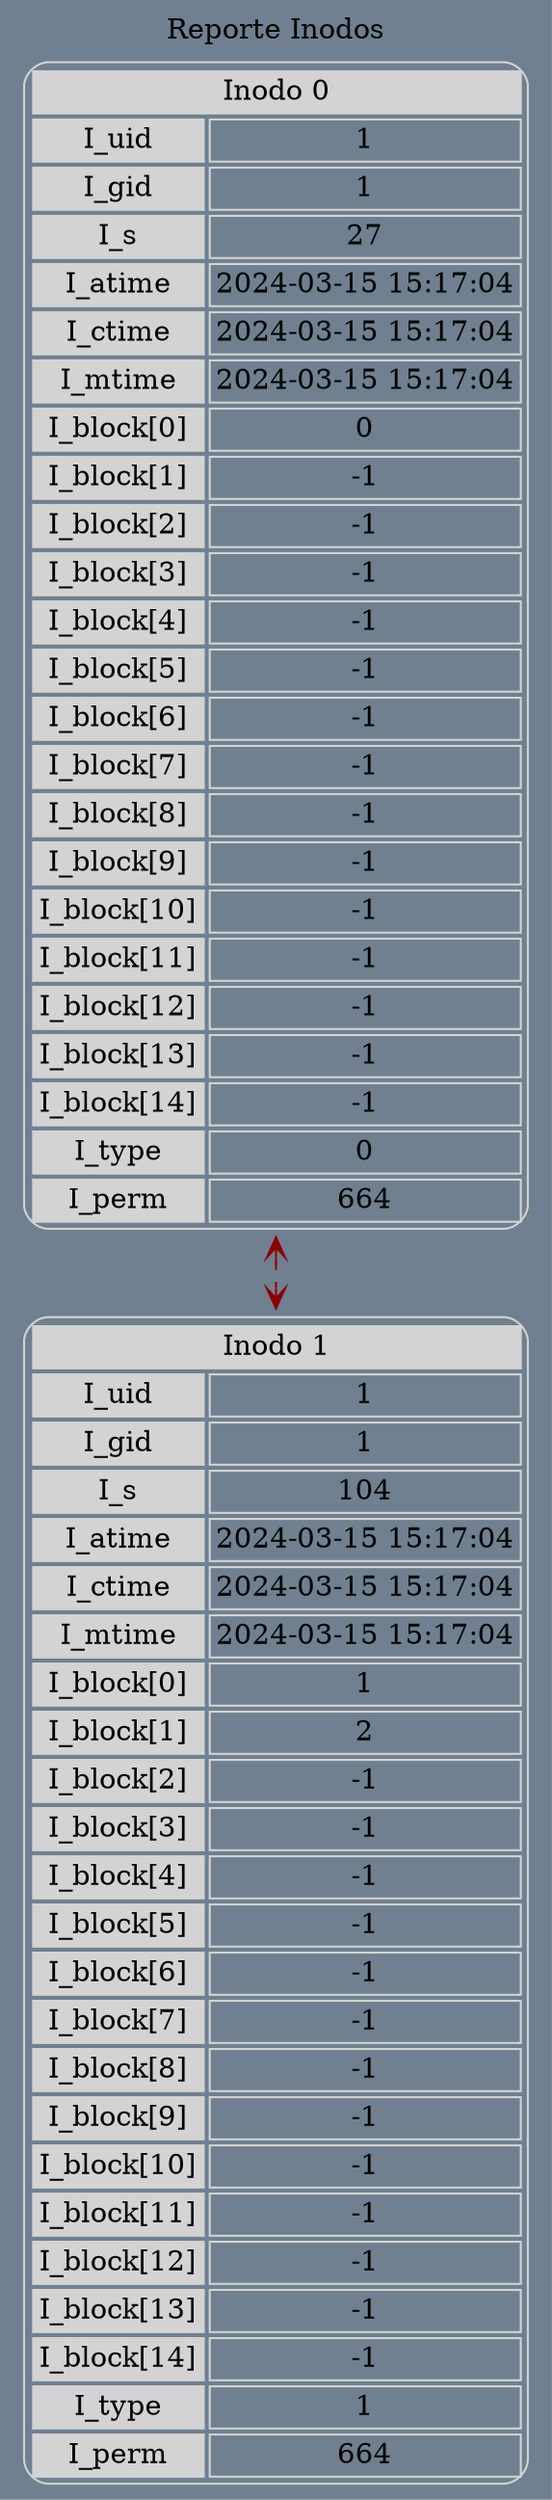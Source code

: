 digraph grid {
bgcolor="slategrey";
 label=" Reporte Inodos ";
 layout=dot;
 labelloc = "t"; 
 edge [weight=1000 style=dashed color=red4 dir = "both" arrowtail=open arrowhead=open];
inodo0[shape=none, color=lightgrey, label=<
<TABLE cellspacing="3" cellpadding="2" style="rounded" >
<TR><TD bgcolor="lightgrey" colspan="2">Inodo 0</TD></TR>
<TR><TD bgcolor="lightgrey">I_uid</TD><TD>1</TD></TR>
<TR><TD bgcolor="lightgrey">I_gid</TD><TD>1</TD></TR>
<TR><TD bgcolor="lightgrey">I_s</TD><TD>27</TD></TR>
<TR><TD bgcolor="lightgrey">I_atime</TD><TD>2024-03-15 15:17:04</TD></TR>
<TR><TD bgcolor="lightgrey">I_ctime</TD><TD>2024-03-15 15:17:04</TD></TR>
<TR><TD bgcolor="lightgrey">I_mtime</TD><TD>2024-03-15 15:17:04</TD></TR>
<TR><TD bgcolor="lightgrey">I_block[0]</TD><TD>0</TD></TR>
<TR><TD bgcolor="lightgrey">I_block[1]</TD><TD>-1</TD></TR>
<TR><TD bgcolor="lightgrey">I_block[2]</TD><TD>-1</TD></TR>
<TR><TD bgcolor="lightgrey">I_block[3]</TD><TD>-1</TD></TR>
<TR><TD bgcolor="lightgrey">I_block[4]</TD><TD>-1</TD></TR>
<TR><TD bgcolor="lightgrey">I_block[5]</TD><TD>-1</TD></TR>
<TR><TD bgcolor="lightgrey">I_block[6]</TD><TD>-1</TD></TR>
<TR><TD bgcolor="lightgrey">I_block[7]</TD><TD>-1</TD></TR>
<TR><TD bgcolor="lightgrey">I_block[8]</TD><TD>-1</TD></TR>
<TR><TD bgcolor="lightgrey">I_block[9]</TD><TD>-1</TD></TR>
<TR><TD bgcolor="lightgrey">I_block[10]</TD><TD>-1</TD></TR>
<TR><TD bgcolor="lightgrey">I_block[11]</TD><TD>-1</TD></TR>
<TR><TD bgcolor="lightgrey">I_block[12]</TD><TD>-1</TD></TR>
<TR><TD bgcolor="lightgrey">I_block[13]</TD><TD>-1</TD></TR>
<TR><TD bgcolor="lightgrey">I_block[14]</TD><TD>-1</TD></TR>
<TR><TD bgcolor="lightgrey">I_type</TD><TD>0</TD></TR>
<TR><TD bgcolor="lightgrey">I_perm</TD><TD>664</TD></TR>
</TABLE>>];
inodo1[shape=none, color=lightgrey, label=<
<TABLE cellspacing="3" cellpadding="2" style="rounded" >
<TR><TD bgcolor="lightgrey" colspan="2">Inodo 1</TD></TR>
<TR><TD bgcolor="lightgrey">I_uid</TD><TD>1</TD></TR>
<TR><TD bgcolor="lightgrey">I_gid</TD><TD>1</TD></TR>
<TR><TD bgcolor="lightgrey">I_s</TD><TD>104</TD></TR>
<TR><TD bgcolor="lightgrey">I_atime</TD><TD>2024-03-15 15:17:04</TD></TR>
<TR><TD bgcolor="lightgrey">I_ctime</TD><TD>2024-03-15 15:17:04</TD></TR>
<TR><TD bgcolor="lightgrey">I_mtime</TD><TD>2024-03-15 15:17:04</TD></TR>
<TR><TD bgcolor="lightgrey">I_block[0]</TD><TD>1</TD></TR>
<TR><TD bgcolor="lightgrey">I_block[1]</TD><TD>2</TD></TR>
<TR><TD bgcolor="lightgrey">I_block[2]</TD><TD>-1</TD></TR>
<TR><TD bgcolor="lightgrey">I_block[3]</TD><TD>-1</TD></TR>
<TR><TD bgcolor="lightgrey">I_block[4]</TD><TD>-1</TD></TR>
<TR><TD bgcolor="lightgrey">I_block[5]</TD><TD>-1</TD></TR>
<TR><TD bgcolor="lightgrey">I_block[6]</TD><TD>-1</TD></TR>
<TR><TD bgcolor="lightgrey">I_block[7]</TD><TD>-1</TD></TR>
<TR><TD bgcolor="lightgrey">I_block[8]</TD><TD>-1</TD></TR>
<TR><TD bgcolor="lightgrey">I_block[9]</TD><TD>-1</TD></TR>
<TR><TD bgcolor="lightgrey">I_block[10]</TD><TD>-1</TD></TR>
<TR><TD bgcolor="lightgrey">I_block[11]</TD><TD>-1</TD></TR>
<TR><TD bgcolor="lightgrey">I_block[12]</TD><TD>-1</TD></TR>
<TR><TD bgcolor="lightgrey">I_block[13]</TD><TD>-1</TD></TR>
<TR><TD bgcolor="lightgrey">I_block[14]</TD><TD>-1</TD></TR>
<TR><TD bgcolor="lightgrey">I_type</TD><TD>1</TD></TR>
<TR><TD bgcolor="lightgrey">I_perm</TD><TD>664</TD></TR>
</TABLE>>];
inodo0 -> inodo1;
}